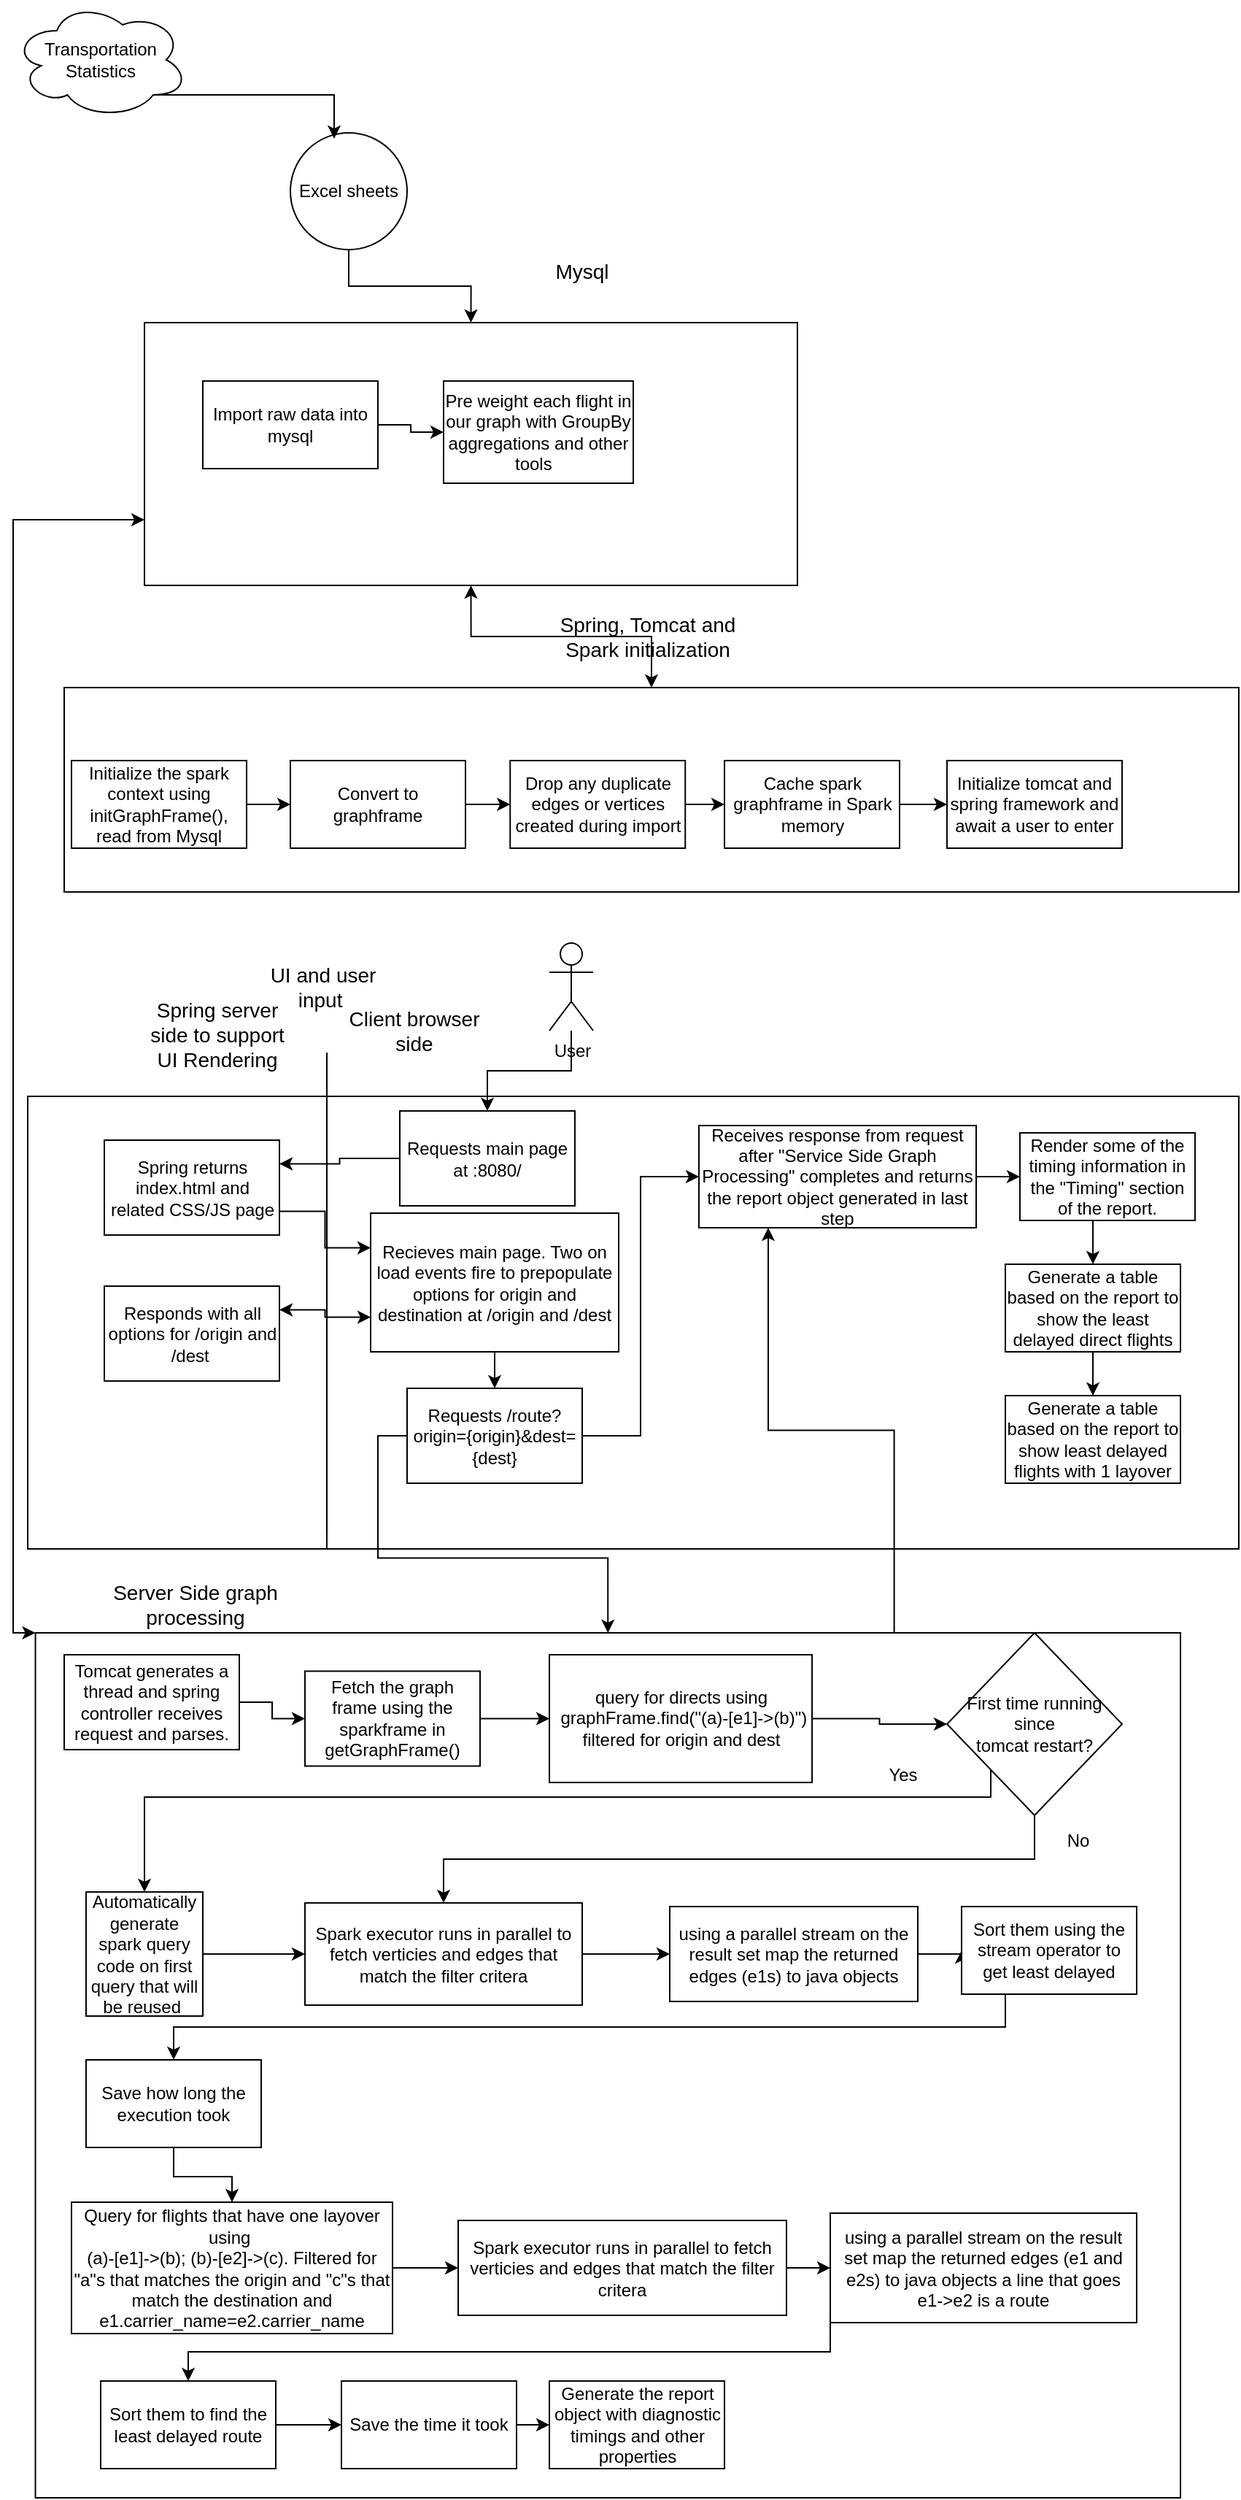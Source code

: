 <mxfile version="22.1.4" type="github">
  <diagram name="Page-1" id="JJKvroaF8k0bOpbIL52W">
    <mxGraphModel dx="930" dy="744" grid="1" gridSize="10" guides="1" tooltips="1" connect="1" arrows="1" fold="1" page="1" pageScale="1" pageWidth="850" pageHeight="1100" math="0" shadow="0">
      <root>
        <mxCell id="0" />
        <mxCell id="1" parent="0" />
        <mxCell id="FXpq7J4yFmvmXV9Q6pKy-30" value="" style="rounded=0;whiteSpace=wrap;html=1;" parent="1" vertex="1">
          <mxGeometry x="30" y="780" width="830" height="310" as="geometry" />
        </mxCell>
        <mxCell id="ejTTFvZG0yE6dTBXoJbS-35" style="edgeStyle=orthogonalEdgeStyle;rounded=0;orthogonalLoop=1;jettySize=auto;html=1;exitX=0.5;exitY=1;exitDx=0;exitDy=0;entryX=0.5;entryY=0;entryDx=0;entryDy=0;" parent="1" source="ejTTFvZG0yE6dTBXoJbS-1" target="ejTTFvZG0yE6dTBXoJbS-29" edge="1">
          <mxGeometry relative="1" as="geometry" />
        </mxCell>
        <mxCell id="ejTTFvZG0yE6dTBXoJbS-1" value="Excel sheets" style="ellipse;whiteSpace=wrap;html=1;aspect=fixed;" parent="1" vertex="1">
          <mxGeometry x="210" y="120" width="80" height="80" as="geometry" />
        </mxCell>
        <mxCell id="ejTTFvZG0yE6dTBXoJbS-3" style="edgeStyle=orthogonalEdgeStyle;rounded=0;orthogonalLoop=1;jettySize=auto;html=1;exitX=0.8;exitY=0.8;exitDx=0;exitDy=0;exitPerimeter=0;entryX=0.375;entryY=0.05;entryDx=0;entryDy=0;entryPerimeter=0;" parent="1" source="ejTTFvZG0yE6dTBXoJbS-2" target="ejTTFvZG0yE6dTBXoJbS-1" edge="1">
          <mxGeometry relative="1" as="geometry" />
        </mxCell>
        <mxCell id="ejTTFvZG0yE6dTBXoJbS-2" value="Transportation&lt;br&gt;Statistics" style="ellipse;shape=cloud;whiteSpace=wrap;html=1;" parent="1" vertex="1">
          <mxGeometry x="20" y="30" width="120" height="80" as="geometry" />
        </mxCell>
        <mxCell id="ejTTFvZG0yE6dTBXoJbS-13" value="" style="rounded=0;whiteSpace=wrap;html=1;" parent="1" vertex="1">
          <mxGeometry x="55" y="500" width="805" height="140" as="geometry" />
        </mxCell>
        <mxCell id="ejTTFvZG0yE6dTBXoJbS-24" style="edgeStyle=orthogonalEdgeStyle;rounded=0;orthogonalLoop=1;jettySize=auto;html=1;exitX=1;exitY=0.5;exitDx=0;exitDy=0;entryX=0;entryY=0.5;entryDx=0;entryDy=0;" parent="1" source="ejTTFvZG0yE6dTBXoJbS-14" target="ejTTFvZG0yE6dTBXoJbS-18" edge="1">
          <mxGeometry relative="1" as="geometry" />
        </mxCell>
        <mxCell id="ejTTFvZG0yE6dTBXoJbS-14" value="Initialize the spark context using initGraphFrame(), read from Mysql" style="rounded=0;whiteSpace=wrap;html=1;" parent="1" vertex="1">
          <mxGeometry x="60" y="550" width="120" height="60" as="geometry" />
        </mxCell>
        <mxCell id="-4SKLqk1sUC6Nr8ay7Aa-25" style="edgeStyle=orthogonalEdgeStyle;rounded=0;orthogonalLoop=1;jettySize=auto;html=1;exitX=1;exitY=0.5;exitDx=0;exitDy=0;entryX=0;entryY=0.5;entryDx=0;entryDy=0;" edge="1" parent="1" source="ejTTFvZG0yE6dTBXoJbS-18" target="-4SKLqk1sUC6Nr8ay7Aa-24">
          <mxGeometry relative="1" as="geometry" />
        </mxCell>
        <mxCell id="ejTTFvZG0yE6dTBXoJbS-18" value="Convert to graphframe" style="rounded=0;whiteSpace=wrap;html=1;" parent="1" vertex="1">
          <mxGeometry x="210" y="550" width="120" height="60" as="geometry" />
        </mxCell>
        <mxCell id="-4SKLqk1sUC6Nr8ay7Aa-1" style="edgeStyle=orthogonalEdgeStyle;rounded=0;orthogonalLoop=1;jettySize=auto;html=1;exitX=0;exitY=0.75;exitDx=0;exitDy=0;entryX=0;entryY=0;entryDx=0;entryDy=0;startArrow=classic;startFill=1;" edge="1" parent="1" source="ejTTFvZG0yE6dTBXoJbS-29" target="FXpq7J4yFmvmXV9Q6pKy-25">
          <mxGeometry relative="1" as="geometry">
            <mxPoint x="210" y="445" as="sourcePoint" />
            <mxPoint x="28.75" y="1015" as="targetPoint" />
            <Array as="points">
              <mxPoint x="20" y="385" />
              <mxPoint x="20" y="1148" />
            </Array>
          </mxGeometry>
        </mxCell>
        <mxCell id="-4SKLqk1sUC6Nr8ay7Aa-66" style="edgeStyle=orthogonalEdgeStyle;rounded=0;orthogonalLoop=1;jettySize=auto;html=1;exitX=0.5;exitY=1;exitDx=0;exitDy=0;entryX=0.5;entryY=0;entryDx=0;entryDy=0;startArrow=classic;startFill=1;" edge="1" parent="1" source="ejTTFvZG0yE6dTBXoJbS-29" target="ejTTFvZG0yE6dTBXoJbS-13">
          <mxGeometry relative="1" as="geometry" />
        </mxCell>
        <mxCell id="ejTTFvZG0yE6dTBXoJbS-29" value="" style="rounded=0;whiteSpace=wrap;html=1;" parent="1" vertex="1">
          <mxGeometry x="110" y="250" width="447.5" height="180" as="geometry" />
        </mxCell>
        <mxCell id="ejTTFvZG0yE6dTBXoJbS-36" style="edgeStyle=orthogonalEdgeStyle;rounded=0;orthogonalLoop=1;jettySize=auto;html=1;exitX=1;exitY=0.5;exitDx=0;exitDy=0;entryX=0;entryY=0.5;entryDx=0;entryDy=0;" parent="1" source="ejTTFvZG0yE6dTBXoJbS-31" target="ejTTFvZG0yE6dTBXoJbS-32" edge="1">
          <mxGeometry relative="1" as="geometry" />
        </mxCell>
        <mxCell id="ejTTFvZG0yE6dTBXoJbS-31" value="Import raw data into mysql" style="rounded=0;whiteSpace=wrap;html=1;" parent="1" vertex="1">
          <mxGeometry x="150" y="290" width="120" height="60" as="geometry" />
        </mxCell>
        <mxCell id="ejTTFvZG0yE6dTBXoJbS-32" value="Pre weight each flight in our graph with GroupBy aggregations and other tools&amp;nbsp;&amp;nbsp;" style="rounded=0;whiteSpace=wrap;html=1;" parent="1" vertex="1">
          <mxGeometry x="315" y="290" width="130" height="70" as="geometry" />
        </mxCell>
        <mxCell id="ejTTFvZG0yE6dTBXoJbS-37" value="&lt;font style=&quot;font-size: 14px;&quot;&gt;Mysql&lt;/font&gt;" style="text;html=1;strokeColor=none;fillColor=none;align=center;verticalAlign=middle;whiteSpace=wrap;rounded=0;" parent="1" vertex="1">
          <mxGeometry x="380" y="200" width="60" height="30" as="geometry" />
        </mxCell>
        <mxCell id="FXpq7J4yFmvmXV9Q6pKy-11" style="edgeStyle=orthogonalEdgeStyle;rounded=0;orthogonalLoop=1;jettySize=auto;html=1;" parent="1" source="FXpq7J4yFmvmXV9Q6pKy-2" target="FXpq7J4yFmvmXV9Q6pKy-12" edge="1">
          <mxGeometry relative="1" as="geometry">
            <mxPoint x="85" y="790" as="targetPoint" />
            <mxPoint x="375" y="740" as="sourcePoint" />
          </mxGeometry>
        </mxCell>
        <mxCell id="FXpq7J4yFmvmXV9Q6pKy-2" value="User" style="shape=umlActor;verticalLabelPosition=bottom;verticalAlign=top;html=1;outlineConnect=0;" parent="1" vertex="1">
          <mxGeometry x="387.51" y="675" width="30" height="60" as="geometry" />
        </mxCell>
        <mxCell id="FXpq7J4yFmvmXV9Q6pKy-5" value="Initialize tomcat and spring framework and await a user to enter" style="rounded=0;whiteSpace=wrap;html=1;" parent="1" vertex="1">
          <mxGeometry x="660.01" y="550" width="120" height="60" as="geometry" />
        </mxCell>
        <mxCell id="FXpq7J4yFmvmXV9Q6pKy-9" value="&lt;font style=&quot;font-size: 14px;&quot;&gt;Spring, Tomcat and Spark initialization&lt;/font&gt;" style="text;html=1;strokeColor=none;fillColor=none;align=center;verticalAlign=middle;whiteSpace=wrap;rounded=0;" parent="1" vertex="1">
          <mxGeometry x="380" y="450" width="150" height="30" as="geometry" />
        </mxCell>
        <mxCell id="FXpq7J4yFmvmXV9Q6pKy-33" style="edgeStyle=orthogonalEdgeStyle;rounded=0;orthogonalLoop=1;jettySize=auto;html=1;exitX=0;exitY=0.5;exitDx=0;exitDy=0;entryX=1;entryY=0.25;entryDx=0;entryDy=0;" parent="1" source="FXpq7J4yFmvmXV9Q6pKy-12" target="FXpq7J4yFmvmXV9Q6pKy-16" edge="1">
          <mxGeometry relative="1" as="geometry" />
        </mxCell>
        <mxCell id="FXpq7J4yFmvmXV9Q6pKy-12" value="Requests main page at :8080/" style="rounded=0;whiteSpace=wrap;html=1;" parent="1" vertex="1">
          <mxGeometry x="285" y="790" width="120" height="65" as="geometry" />
        </mxCell>
        <mxCell id="FXpq7J4yFmvmXV9Q6pKy-15" value="&lt;font style=&quot;font-size: 14px;&quot;&gt;UI and user input&amp;nbsp;&lt;br&gt;&lt;/font&gt;" style="text;html=1;strokeColor=none;fillColor=none;align=center;verticalAlign=middle;whiteSpace=wrap;rounded=0;" parent="1" vertex="1">
          <mxGeometry x="180" y="670" width="105" height="70" as="geometry" />
        </mxCell>
        <mxCell id="FXpq7J4yFmvmXV9Q6pKy-19" style="edgeStyle=orthogonalEdgeStyle;rounded=0;orthogonalLoop=1;jettySize=auto;html=1;exitX=1;exitY=0.75;exitDx=0;exitDy=0;entryX=0;entryY=0.25;entryDx=0;entryDy=0;" parent="1" source="FXpq7J4yFmvmXV9Q6pKy-16" target="FXpq7J4yFmvmXV9Q6pKy-18" edge="1">
          <mxGeometry relative="1" as="geometry" />
        </mxCell>
        <mxCell id="FXpq7J4yFmvmXV9Q6pKy-16" value="Spring returns index.html and related CSS/JS page" style="rounded=0;whiteSpace=wrap;html=1;" parent="1" vertex="1">
          <mxGeometry x="82.5" y="810" width="120" height="65" as="geometry" />
        </mxCell>
        <mxCell id="FXpq7J4yFmvmXV9Q6pKy-21" style="edgeStyle=orthogonalEdgeStyle;rounded=0;orthogonalLoop=1;jettySize=auto;html=1;exitX=0;exitY=0.75;exitDx=0;exitDy=0;entryX=1;entryY=0.25;entryDx=0;entryDy=0;startArrow=classic;startFill=1;" parent="1" source="FXpq7J4yFmvmXV9Q6pKy-18" target="FXpq7J4yFmvmXV9Q6pKy-20" edge="1">
          <mxGeometry relative="1" as="geometry" />
        </mxCell>
        <mxCell id="FXpq7J4yFmvmXV9Q6pKy-26" style="edgeStyle=orthogonalEdgeStyle;rounded=0;orthogonalLoop=1;jettySize=auto;html=1;exitX=0.5;exitY=1;exitDx=0;exitDy=0;entryX=0.5;entryY=0;entryDx=0;entryDy=0;" parent="1" source="FXpq7J4yFmvmXV9Q6pKy-18" target="FXpq7J4yFmvmXV9Q6pKy-23" edge="1">
          <mxGeometry relative="1" as="geometry" />
        </mxCell>
        <mxCell id="FXpq7J4yFmvmXV9Q6pKy-18" value="Recieves main page. Two on load events fire to prepopulate options for origin and destination at /origin and /dest" style="rounded=0;whiteSpace=wrap;html=1;" parent="1" vertex="1">
          <mxGeometry x="265" y="860" width="170" height="95" as="geometry" />
        </mxCell>
        <mxCell id="FXpq7J4yFmvmXV9Q6pKy-20" value="Responds with all options for /origin and /dest&amp;nbsp;" style="rounded=0;whiteSpace=wrap;html=1;" parent="1" vertex="1">
          <mxGeometry x="82.5" y="910" width="120" height="65" as="geometry" />
        </mxCell>
        <mxCell id="FXpq7J4yFmvmXV9Q6pKy-29" style="edgeStyle=orthogonalEdgeStyle;rounded=0;orthogonalLoop=1;jettySize=auto;html=1;exitX=0;exitY=0.5;exitDx=0;exitDy=0;entryX=0.5;entryY=0;entryDx=0;entryDy=0;startArrow=none;startFill=0;" parent="1" source="FXpq7J4yFmvmXV9Q6pKy-23" target="FXpq7J4yFmvmXV9Q6pKy-25" edge="1">
          <mxGeometry relative="1" as="geometry" />
        </mxCell>
        <mxCell id="-4SKLqk1sUC6Nr8ay7Aa-73" style="edgeStyle=orthogonalEdgeStyle;rounded=0;orthogonalLoop=1;jettySize=auto;html=1;exitX=1;exitY=0.5;exitDx=0;exitDy=0;entryX=0;entryY=0.5;entryDx=0;entryDy=0;" edge="1" parent="1" source="FXpq7J4yFmvmXV9Q6pKy-23" target="-4SKLqk1sUC6Nr8ay7Aa-72">
          <mxGeometry relative="1" as="geometry" />
        </mxCell>
        <mxCell id="FXpq7J4yFmvmXV9Q6pKy-23" value="Requests /route?origin={origin}&amp;amp;dest={dest}" style="rounded=0;whiteSpace=wrap;html=1;" parent="1" vertex="1">
          <mxGeometry x="290" y="980" width="120" height="65" as="geometry" />
        </mxCell>
        <mxCell id="-4SKLqk1sUC6Nr8ay7Aa-75" style="edgeStyle=orthogonalEdgeStyle;rounded=0;orthogonalLoop=1;jettySize=auto;html=1;exitX=0.75;exitY=0;exitDx=0;exitDy=0;entryX=0.25;entryY=1;entryDx=0;entryDy=0;" edge="1" parent="1" source="FXpq7J4yFmvmXV9Q6pKy-25" target="-4SKLqk1sUC6Nr8ay7Aa-72">
          <mxGeometry relative="1" as="geometry" />
        </mxCell>
        <mxCell id="FXpq7J4yFmvmXV9Q6pKy-25" value="" style="rounded=0;whiteSpace=wrap;html=1;" parent="1" vertex="1">
          <mxGeometry x="35.27" y="1147.5" width="784.73" height="592.5" as="geometry" />
        </mxCell>
        <mxCell id="FXpq7J4yFmvmXV9Q6pKy-31" value="" style="endArrow=none;html=1;rounded=0;" parent="1" edge="1">
          <mxGeometry width="50" height="50" relative="1" as="geometry">
            <mxPoint x="234.99" y="1090" as="sourcePoint" />
            <mxPoint x="235" y="750" as="targetPoint" />
          </mxGeometry>
        </mxCell>
        <mxCell id="FXpq7J4yFmvmXV9Q6pKy-32" value="&lt;font style=&quot;font-size: 14px;&quot;&gt;Client browser side&lt;/font&gt;" style="text;html=1;strokeColor=none;fillColor=none;align=center;verticalAlign=middle;whiteSpace=wrap;rounded=0;" parent="1" vertex="1">
          <mxGeometry x="245" y="720" width="100" height="30" as="geometry" />
        </mxCell>
        <mxCell id="FXpq7J4yFmvmXV9Q6pKy-34" value="&lt;font style=&quot;font-size: 14px;&quot;&gt;Spring server side to support UI Rendering&lt;/font&gt;" style="text;html=1;strokeColor=none;fillColor=none;align=center;verticalAlign=middle;whiteSpace=wrap;rounded=0;" parent="1" vertex="1">
          <mxGeometry x="104.99" y="720" width="110" height="35" as="geometry" />
        </mxCell>
        <mxCell id="-4SKLqk1sUC6Nr8ay7Aa-2" value="&lt;font style=&quot;font-size: 14px;&quot;&gt;Server Side graph processing&lt;/font&gt;" style="text;html=1;strokeColor=none;fillColor=none;align=center;verticalAlign=middle;whiteSpace=wrap;rounded=0;" vertex="1" parent="1">
          <mxGeometry x="70" y="1110" width="150" height="35" as="geometry" />
        </mxCell>
        <mxCell id="-4SKLqk1sUC6Nr8ay7Aa-32" style="edgeStyle=orthogonalEdgeStyle;rounded=0;orthogonalLoop=1;jettySize=auto;html=1;exitX=0;exitY=1;exitDx=0;exitDy=0;entryX=0.5;entryY=0;entryDx=0;entryDy=0;" edge="1" parent="1" source="-4SKLqk1sUC6Nr8ay7Aa-3" target="-4SKLqk1sUC6Nr8ay7Aa-4">
          <mxGeometry relative="1" as="geometry">
            <Array as="points">
              <mxPoint x="690" y="1260" />
              <mxPoint x="110" y="1260" />
            </Array>
          </mxGeometry>
        </mxCell>
        <mxCell id="-4SKLqk1sUC6Nr8ay7Aa-33" style="edgeStyle=orthogonalEdgeStyle;rounded=0;orthogonalLoop=1;jettySize=auto;html=1;exitX=0.5;exitY=1;exitDx=0;exitDy=0;entryX=0.5;entryY=0;entryDx=0;entryDy=0;" edge="1" parent="1" source="-4SKLqk1sUC6Nr8ay7Aa-3" target="-4SKLqk1sUC6Nr8ay7Aa-10">
          <mxGeometry relative="1" as="geometry" />
        </mxCell>
        <mxCell id="-4SKLqk1sUC6Nr8ay7Aa-3" value="First time running since &lt;br&gt;tomcat restart?" style="rhombus;whiteSpace=wrap;html=1;" vertex="1" parent="1">
          <mxGeometry x="660.01" y="1147.5" width="120" height="125" as="geometry" />
        </mxCell>
        <mxCell id="-4SKLqk1sUC6Nr8ay7Aa-11" style="edgeStyle=orthogonalEdgeStyle;rounded=0;orthogonalLoop=1;jettySize=auto;html=1;exitX=1;exitY=0.5;exitDx=0;exitDy=0;entryX=0;entryY=0.5;entryDx=0;entryDy=0;" edge="1" parent="1" source="-4SKLqk1sUC6Nr8ay7Aa-4" target="-4SKLqk1sUC6Nr8ay7Aa-10">
          <mxGeometry relative="1" as="geometry" />
        </mxCell>
        <mxCell id="-4SKLqk1sUC6Nr8ay7Aa-4" value="Automatically generate spark query code on first query that will be reused&amp;nbsp;" style="whiteSpace=wrap;html=1;aspect=fixed;" vertex="1" parent="1">
          <mxGeometry x="70.0" y="1325" width="80" height="85" as="geometry" />
        </mxCell>
        <mxCell id="-4SKLqk1sUC6Nr8ay7Aa-6" value="Yes" style="text;html=1;strokeColor=none;fillColor=none;align=center;verticalAlign=middle;whiteSpace=wrap;rounded=0;" vertex="1" parent="1">
          <mxGeometry x="600.01" y="1227.5" width="60" height="35" as="geometry" />
        </mxCell>
        <mxCell id="-4SKLqk1sUC6Nr8ay7Aa-7" value="No" style="text;html=1;strokeColor=none;fillColor=none;align=center;verticalAlign=middle;whiteSpace=wrap;rounded=0;" vertex="1" parent="1">
          <mxGeometry x="720.01" y="1272.5" width="60" height="35" as="geometry" />
        </mxCell>
        <mxCell id="-4SKLqk1sUC6Nr8ay7Aa-35" style="edgeStyle=orthogonalEdgeStyle;rounded=0;orthogonalLoop=1;jettySize=auto;html=1;exitX=1;exitY=0.5;exitDx=0;exitDy=0;entryX=0;entryY=0.5;entryDx=0;entryDy=0;" edge="1" parent="1" source="-4SKLqk1sUC6Nr8ay7Aa-10" target="-4SKLqk1sUC6Nr8ay7Aa-34">
          <mxGeometry relative="1" as="geometry" />
        </mxCell>
        <mxCell id="-4SKLqk1sUC6Nr8ay7Aa-10" value="Spark executor runs in parallel to fetch verticies and edges that match the filter critera" style="rounded=0;whiteSpace=wrap;html=1;" vertex="1" parent="1">
          <mxGeometry x="220" y="1332.5" width="190" height="70" as="geometry" />
        </mxCell>
        <mxCell id="-4SKLqk1sUC6Nr8ay7Aa-20" style="edgeStyle=orthogonalEdgeStyle;rounded=0;orthogonalLoop=1;jettySize=auto;html=1;exitX=1;exitY=0.5;exitDx=0;exitDy=0;entryX=0;entryY=0.5;entryDx=0;entryDy=0;" edge="1" parent="1" source="-4SKLqk1sUC6Nr8ay7Aa-16" target="-4SKLqk1sUC6Nr8ay7Aa-19">
          <mxGeometry relative="1" as="geometry" />
        </mxCell>
        <mxCell id="-4SKLqk1sUC6Nr8ay7Aa-16" value="Tomcat generates a thread and spring controller receives request and parses." style="rounded=0;whiteSpace=wrap;html=1;" vertex="1" parent="1">
          <mxGeometry x="55" y="1162.5" width="120" height="65" as="geometry" />
        </mxCell>
        <mxCell id="-4SKLqk1sUC6Nr8ay7Aa-28" style="edgeStyle=orthogonalEdgeStyle;rounded=0;orthogonalLoop=1;jettySize=auto;html=1;exitX=1;exitY=0.5;exitDx=0;exitDy=0;entryX=0;entryY=0.5;entryDx=0;entryDy=0;" edge="1" parent="1" source="-4SKLqk1sUC6Nr8ay7Aa-19" target="-4SKLqk1sUC6Nr8ay7Aa-27">
          <mxGeometry relative="1" as="geometry" />
        </mxCell>
        <mxCell id="-4SKLqk1sUC6Nr8ay7Aa-19" value="Fetch the graph frame using the sparkframe in getGraphFrame()" style="rounded=0;whiteSpace=wrap;html=1;" vertex="1" parent="1">
          <mxGeometry x="220" y="1173.75" width="120" height="65" as="geometry" />
        </mxCell>
        <mxCell id="-4SKLqk1sUC6Nr8ay7Aa-83" style="edgeStyle=orthogonalEdgeStyle;rounded=0;orthogonalLoop=1;jettySize=auto;html=1;exitX=1;exitY=0.5;exitDx=0;exitDy=0;entryX=0;entryY=0.5;entryDx=0;entryDy=0;" edge="1" parent="1" source="-4SKLqk1sUC6Nr8ay7Aa-24" target="-4SKLqk1sUC6Nr8ay7Aa-82">
          <mxGeometry relative="1" as="geometry" />
        </mxCell>
        <mxCell id="-4SKLqk1sUC6Nr8ay7Aa-24" value="Drop any duplicate edges or vertices created during import" style="rounded=0;whiteSpace=wrap;html=1;" vertex="1" parent="1">
          <mxGeometry x="360.63" y="550" width="120" height="60" as="geometry" />
        </mxCell>
        <mxCell id="-4SKLqk1sUC6Nr8ay7Aa-30" style="edgeStyle=orthogonalEdgeStyle;rounded=0;orthogonalLoop=1;jettySize=auto;html=1;exitX=1;exitY=0.5;exitDx=0;exitDy=0;entryX=0;entryY=0.5;entryDx=0;entryDy=0;" edge="1" parent="1" source="-4SKLqk1sUC6Nr8ay7Aa-27" target="-4SKLqk1sUC6Nr8ay7Aa-3">
          <mxGeometry relative="1" as="geometry" />
        </mxCell>
        <mxCell id="-4SKLqk1sUC6Nr8ay7Aa-27" value="query for directs using&lt;br&gt;&amp;nbsp;graphFrame.find(&quot;(a)-[e1]-&amp;gt;(b)&quot;) filtered for origin and dest" style="rounded=0;whiteSpace=wrap;html=1;" vertex="1" parent="1">
          <mxGeometry x="387.51" y="1162.5" width="180" height="87.5" as="geometry" />
        </mxCell>
        <mxCell id="-4SKLqk1sUC6Nr8ay7Aa-37" style="edgeStyle=orthogonalEdgeStyle;rounded=0;orthogonalLoop=1;jettySize=auto;html=1;exitX=1;exitY=0.5;exitDx=0;exitDy=0;entryX=0;entryY=0.5;entryDx=0;entryDy=0;" edge="1" parent="1" source="-4SKLqk1sUC6Nr8ay7Aa-34" target="-4SKLqk1sUC6Nr8ay7Aa-36">
          <mxGeometry relative="1" as="geometry" />
        </mxCell>
        <mxCell id="-4SKLqk1sUC6Nr8ay7Aa-34" value="using a parallel stream on the result set map the returned edges (e1s) to java objects" style="rounded=0;whiteSpace=wrap;html=1;" vertex="1" parent="1">
          <mxGeometry x="470" y="1335" width="170" height="65" as="geometry" />
        </mxCell>
        <mxCell id="-4SKLqk1sUC6Nr8ay7Aa-50" style="edgeStyle=orthogonalEdgeStyle;rounded=0;orthogonalLoop=1;jettySize=auto;html=1;exitX=0.25;exitY=1;exitDx=0;exitDy=0;entryX=0.5;entryY=0;entryDx=0;entryDy=0;" edge="1" parent="1" source="-4SKLqk1sUC6Nr8ay7Aa-36" target="-4SKLqk1sUC6Nr8ay7Aa-48">
          <mxGeometry relative="1" as="geometry" />
        </mxCell>
        <mxCell id="-4SKLqk1sUC6Nr8ay7Aa-36" value="Sort them using the stream operator to get least delayed" style="rounded=0;whiteSpace=wrap;html=1;" vertex="1" parent="1">
          <mxGeometry x="670" y="1335" width="120" height="60" as="geometry" />
        </mxCell>
        <mxCell id="-4SKLqk1sUC6Nr8ay7Aa-42" style="edgeStyle=orthogonalEdgeStyle;rounded=0;orthogonalLoop=1;jettySize=auto;html=1;exitX=1;exitY=0.5;exitDx=0;exitDy=0;entryX=0;entryY=0.5;entryDx=0;entryDy=0;" edge="1" parent="1" source="-4SKLqk1sUC6Nr8ay7Aa-38" target="-4SKLqk1sUC6Nr8ay7Aa-41">
          <mxGeometry relative="1" as="geometry" />
        </mxCell>
        <mxCell id="-4SKLqk1sUC6Nr8ay7Aa-38" value="Query for flights that have one layover using&amp;nbsp;&lt;br&gt;(a)-[e1]-&amp;gt;(b); (b)-[e2]-&amp;gt;(c). Filtered for &quot;a&quot;s that matches the origin and &quot;c&quot;s that match the destination and e1.carrier_name=e2.carrier_name" style="rounded=0;whiteSpace=wrap;html=1;" vertex="1" parent="1">
          <mxGeometry x="60" y="1537.5" width="220" height="90" as="geometry" />
        </mxCell>
        <mxCell id="-4SKLqk1sUC6Nr8ay7Aa-45" style="edgeStyle=orthogonalEdgeStyle;rounded=0;orthogonalLoop=1;jettySize=auto;html=1;exitX=1;exitY=0.5;exitDx=0;exitDy=0;entryX=0;entryY=0.5;entryDx=0;entryDy=0;" edge="1" parent="1" source="-4SKLqk1sUC6Nr8ay7Aa-41" target="-4SKLqk1sUC6Nr8ay7Aa-43">
          <mxGeometry relative="1" as="geometry" />
        </mxCell>
        <mxCell id="-4SKLqk1sUC6Nr8ay7Aa-41" value="Spark executor runs in parallel to fetch verticies and edges that match the filter critera" style="rounded=0;whiteSpace=wrap;html=1;" vertex="1" parent="1">
          <mxGeometry x="325" y="1550" width="225" height="65" as="geometry" />
        </mxCell>
        <mxCell id="-4SKLqk1sUC6Nr8ay7Aa-54" style="edgeStyle=orthogonalEdgeStyle;rounded=0;orthogonalLoop=1;jettySize=auto;html=1;exitX=0;exitY=1;exitDx=0;exitDy=0;entryX=0.5;entryY=0;entryDx=0;entryDy=0;" edge="1" parent="1" source="-4SKLqk1sUC6Nr8ay7Aa-43" target="-4SKLqk1sUC6Nr8ay7Aa-53">
          <mxGeometry relative="1" as="geometry" />
        </mxCell>
        <mxCell id="-4SKLqk1sUC6Nr8ay7Aa-43" value="using a parallel stream on the result set map the returned edges (e1 and e2s) to java objects a line that goes e1-&amp;gt;e2 is a route" style="rounded=0;whiteSpace=wrap;html=1;" vertex="1" parent="1">
          <mxGeometry x="580.02" y="1545" width="209.99" height="75" as="geometry" />
        </mxCell>
        <mxCell id="-4SKLqk1sUC6Nr8ay7Aa-52" style="edgeStyle=orthogonalEdgeStyle;rounded=0;orthogonalLoop=1;jettySize=auto;html=1;exitX=0.5;exitY=1;exitDx=0;exitDy=0;entryX=0.5;entryY=0;entryDx=0;entryDy=0;" edge="1" parent="1" source="-4SKLqk1sUC6Nr8ay7Aa-48" target="-4SKLqk1sUC6Nr8ay7Aa-38">
          <mxGeometry relative="1" as="geometry" />
        </mxCell>
        <mxCell id="-4SKLqk1sUC6Nr8ay7Aa-48" value="Save how long the execution took" style="rounded=0;whiteSpace=wrap;html=1;" vertex="1" parent="1">
          <mxGeometry x="70" y="1440" width="120" height="60" as="geometry" />
        </mxCell>
        <mxCell id="-4SKLqk1sUC6Nr8ay7Aa-56" style="edgeStyle=orthogonalEdgeStyle;rounded=0;orthogonalLoop=1;jettySize=auto;html=1;exitX=1;exitY=0.5;exitDx=0;exitDy=0;entryX=0;entryY=0.5;entryDx=0;entryDy=0;" edge="1" parent="1" source="-4SKLqk1sUC6Nr8ay7Aa-53" target="-4SKLqk1sUC6Nr8ay7Aa-55">
          <mxGeometry relative="1" as="geometry" />
        </mxCell>
        <mxCell id="-4SKLqk1sUC6Nr8ay7Aa-53" value="Sort them to find the least delayed route" style="rounded=0;whiteSpace=wrap;html=1;" vertex="1" parent="1">
          <mxGeometry x="80" y="1660" width="120" height="60" as="geometry" />
        </mxCell>
        <mxCell id="-4SKLqk1sUC6Nr8ay7Aa-58" style="edgeStyle=orthogonalEdgeStyle;rounded=0;orthogonalLoop=1;jettySize=auto;html=1;exitX=1;exitY=0.5;exitDx=0;exitDy=0;entryX=0;entryY=0.5;entryDx=0;entryDy=0;" edge="1" parent="1" source="-4SKLqk1sUC6Nr8ay7Aa-55" target="-4SKLqk1sUC6Nr8ay7Aa-57">
          <mxGeometry relative="1" as="geometry" />
        </mxCell>
        <mxCell id="-4SKLqk1sUC6Nr8ay7Aa-55" value="Save the time it took" style="rounded=0;whiteSpace=wrap;html=1;" vertex="1" parent="1">
          <mxGeometry x="245" y="1660" width="120" height="60" as="geometry" />
        </mxCell>
        <mxCell id="-4SKLqk1sUC6Nr8ay7Aa-57" value="Generate the report object with diagnostic timings and other properties" style="rounded=0;whiteSpace=wrap;html=1;" vertex="1" parent="1">
          <mxGeometry x="387.51" y="1660" width="120" height="60" as="geometry" />
        </mxCell>
        <mxCell id="-4SKLqk1sUC6Nr8ay7Aa-77" style="edgeStyle=orthogonalEdgeStyle;rounded=0;orthogonalLoop=1;jettySize=auto;html=1;exitX=1;exitY=0.5;exitDx=0;exitDy=0;entryX=0;entryY=0.5;entryDx=0;entryDy=0;" edge="1" parent="1" source="-4SKLqk1sUC6Nr8ay7Aa-72" target="-4SKLqk1sUC6Nr8ay7Aa-76">
          <mxGeometry relative="1" as="geometry" />
        </mxCell>
        <mxCell id="-4SKLqk1sUC6Nr8ay7Aa-72" value="Receives response from request after &quot;Service Side Graph Processing&quot; completes and returns the report object generated in last step" style="rounded=0;whiteSpace=wrap;html=1;" vertex="1" parent="1">
          <mxGeometry x="490" y="800" width="190" height="70" as="geometry" />
        </mxCell>
        <mxCell id="-4SKLqk1sUC6Nr8ay7Aa-79" style="edgeStyle=orthogonalEdgeStyle;rounded=0;orthogonalLoop=1;jettySize=auto;html=1;exitX=0.5;exitY=1;exitDx=0;exitDy=0;entryX=0.5;entryY=0;entryDx=0;entryDy=0;" edge="1" parent="1" source="-4SKLqk1sUC6Nr8ay7Aa-76" target="-4SKLqk1sUC6Nr8ay7Aa-78">
          <mxGeometry relative="1" as="geometry" />
        </mxCell>
        <mxCell id="-4SKLqk1sUC6Nr8ay7Aa-76" value="Render some of the timing information in the &quot;Timing&quot; section of the report." style="rounded=0;whiteSpace=wrap;html=1;" vertex="1" parent="1">
          <mxGeometry x="710" y="805" width="120" height="60" as="geometry" />
        </mxCell>
        <mxCell id="-4SKLqk1sUC6Nr8ay7Aa-81" style="edgeStyle=orthogonalEdgeStyle;rounded=0;orthogonalLoop=1;jettySize=auto;html=1;exitX=0.5;exitY=1;exitDx=0;exitDy=0;entryX=0.5;entryY=0;entryDx=0;entryDy=0;" edge="1" parent="1" source="-4SKLqk1sUC6Nr8ay7Aa-78" target="-4SKLqk1sUC6Nr8ay7Aa-80">
          <mxGeometry relative="1" as="geometry" />
        </mxCell>
        <mxCell id="-4SKLqk1sUC6Nr8ay7Aa-78" value="Generate a table based on the report to show the least delayed direct flights" style="rounded=0;whiteSpace=wrap;html=1;" vertex="1" parent="1">
          <mxGeometry x="700" y="895" width="120" height="60" as="geometry" />
        </mxCell>
        <mxCell id="-4SKLqk1sUC6Nr8ay7Aa-80" value="Generate a table based on the report to show least delayed flights with 1 layover" style="rounded=0;whiteSpace=wrap;html=1;" vertex="1" parent="1">
          <mxGeometry x="700" y="985" width="120" height="60" as="geometry" />
        </mxCell>
        <mxCell id="-4SKLqk1sUC6Nr8ay7Aa-84" style="edgeStyle=orthogonalEdgeStyle;rounded=0;orthogonalLoop=1;jettySize=auto;html=1;exitX=1;exitY=0.5;exitDx=0;exitDy=0;entryX=0;entryY=0.5;entryDx=0;entryDy=0;" edge="1" parent="1" source="-4SKLqk1sUC6Nr8ay7Aa-82" target="FXpq7J4yFmvmXV9Q6pKy-5">
          <mxGeometry relative="1" as="geometry" />
        </mxCell>
        <mxCell id="-4SKLqk1sUC6Nr8ay7Aa-82" value="Cache spark graphframe in Spark memory" style="rounded=0;whiteSpace=wrap;html=1;" vertex="1" parent="1">
          <mxGeometry x="507.51" y="550" width="120" height="60" as="geometry" />
        </mxCell>
      </root>
    </mxGraphModel>
  </diagram>
</mxfile>
